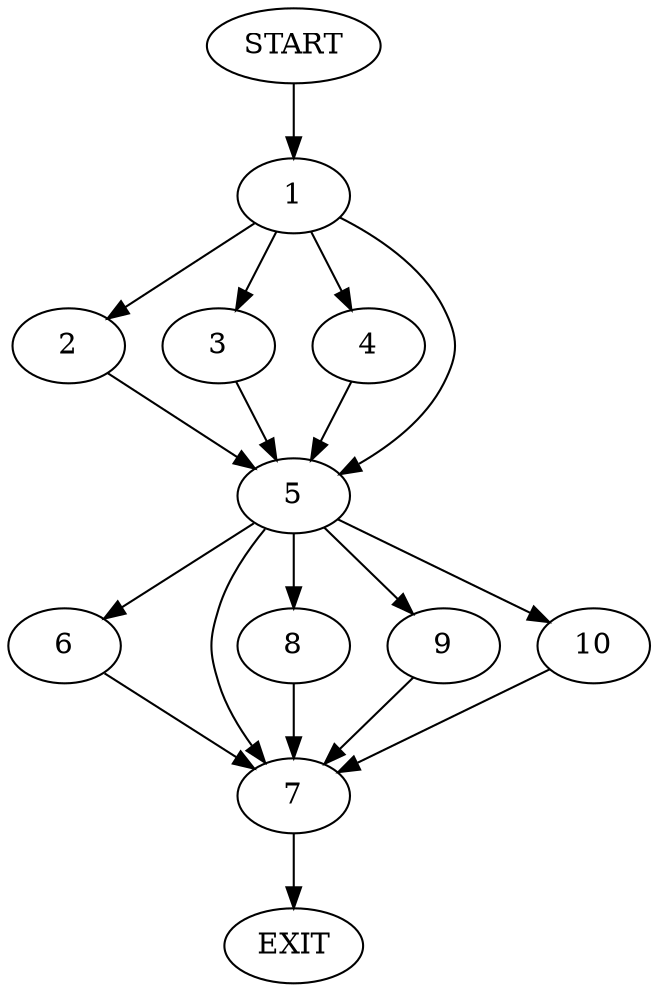 digraph {
0 [label="START"]
11 [label="EXIT"]
0 -> 1
1 -> 2
1 -> 3
1 -> 4
1 -> 5
2 -> 5
4 -> 5
5 -> 6
5 -> 7
5 -> 8
5 -> 9
5 -> 10
3 -> 5
9 -> 7
6 -> 7
7 -> 11
10 -> 7
8 -> 7
}
